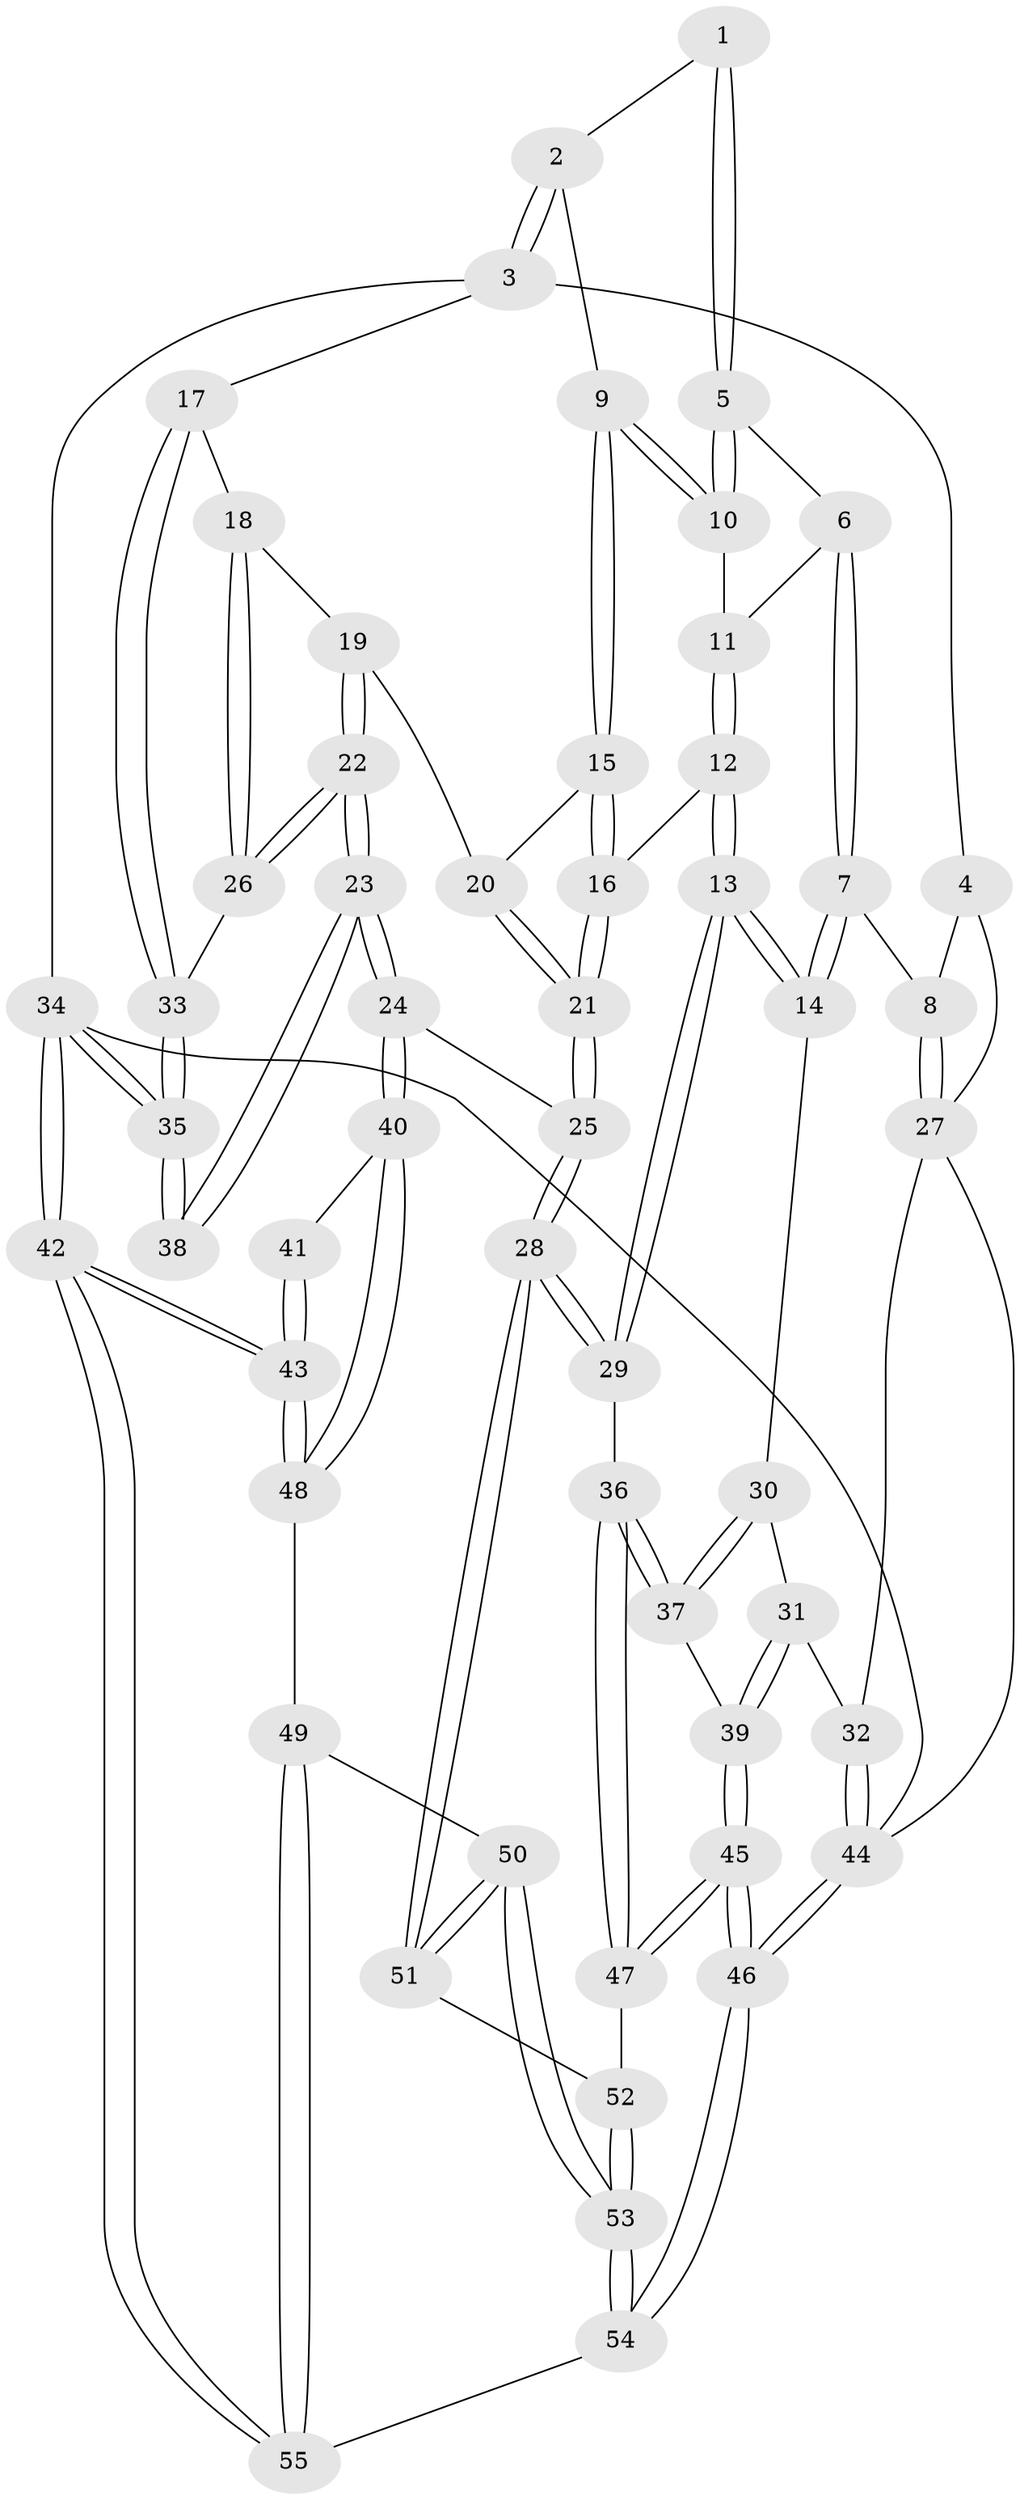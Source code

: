 // coarse degree distribution, {4: 0.3157894736842105, 5: 0.39473684210526316, 6: 0.13157894736842105, 3: 0.13157894736842105, 8: 0.02631578947368421}
// Generated by graph-tools (version 1.1) at 2025/05/03/04/25 22:05:47]
// undirected, 55 vertices, 134 edges
graph export_dot {
graph [start="1"]
  node [color=gray90,style=filled];
  1 [pos="+0.6481062197367468+0"];
  2 [pos="+0.7202974039368774+0"];
  3 [pos="+1+0"];
  4 [pos="+0.3004974110483904+0"];
  5 [pos="+0.5963655500271222+0.03226014225705813"];
  6 [pos="+0.5209523706312869+0.18754150327023678"];
  7 [pos="+0.36807641051950096+0.28509358224355136"];
  8 [pos="+0.23580280711352883+0.1714967208543305"];
  9 [pos="+0.7116957327486434+0.24536741887693583"];
  10 [pos="+0.6943086123781945+0.2429164121082249"];
  11 [pos="+0.6411933526223098+0.24729706679895022"];
  12 [pos="+0.5903793144456946+0.3855713582653002"];
  13 [pos="+0.48413696572396747+0.421090111142215"];
  14 [pos="+0.376483743055911+0.31622059622619786"];
  15 [pos="+0.7219236157593407+0.2517393479515628"];
  16 [pos="+0.6228418438226371+0.38805525642166827"];
  17 [pos="+1+0"];
  18 [pos="+0.9363837487368738+0.18793574309623362"];
  19 [pos="+0.7802777740849997+0.27326127855612614"];
  20 [pos="+0.7763172703093523+0.2736624062690979"];
  21 [pos="+0.6997538125900155+0.41061810979820496"];
  22 [pos="+0.8534974719653435+0.48085183815392657"];
  23 [pos="+0.83575175443441+0.5445687198152567"];
  24 [pos="+0.7950683585027081+0.5702451393807918"];
  25 [pos="+0.7928128172425842+0.5700822958884914"];
  26 [pos="+0.8562617602471898+0.47715356087152905"];
  27 [pos="+0+0.2833648480459814"];
  28 [pos="+0.6281308027740343+0.630231922484899"];
  29 [pos="+0.49721557725645177+0.480579845897524"];
  30 [pos="+0.28561636780909994+0.4419234870623523"];
  31 [pos="+0.1067267600836456+0.5315096715076746"];
  32 [pos="+0+0.44712587831232403"];
  33 [pos="+1+0.1505624308919232"];
  34 [pos="+1+1"];
  35 [pos="+1+0.5507764816350038"];
  36 [pos="+0.3458669998791074+0.6421220804053873"];
  37 [pos="+0.3275983676261813+0.6266043615667126"];
  38 [pos="+1+0.5626675941257616"];
  39 [pos="+0.1437185998034359+0.5906529833876573"];
  40 [pos="+0.8529792546542777+0.7183054738692496"];
  41 [pos="+0.9796608297323651+0.6619189731679019"];
  42 [pos="+1+1"];
  43 [pos="+0.9125690305812222+0.83064622447416"];
  44 [pos="+0+1"];
  45 [pos="+0.1466568533804474+0.791814187932057"];
  46 [pos="+0+1"];
  47 [pos="+0.35321453109244233+0.676273087894995"];
  48 [pos="+0.8795159462614413+0.7984832874924641"];
  49 [pos="+0.6671138086327365+0.8228450348724397"];
  50 [pos="+0.6223971286398459+0.7758408209693027"];
  51 [pos="+0.6202989404116335+0.6482282593396644"];
  52 [pos="+0.38780741749508224+0.7129156740681946"];
  53 [pos="+0.414839668538411+0.905204459622419"];
  54 [pos="+0.322157914146675+1"];
  55 [pos="+0.7055461179635457+1"];
  1 -- 2;
  1 -- 5;
  1 -- 5;
  2 -- 3;
  2 -- 3;
  2 -- 9;
  3 -- 4;
  3 -- 17;
  3 -- 34;
  4 -- 8;
  4 -- 27;
  5 -- 6;
  5 -- 10;
  5 -- 10;
  6 -- 7;
  6 -- 7;
  6 -- 11;
  7 -- 8;
  7 -- 14;
  7 -- 14;
  8 -- 27;
  8 -- 27;
  9 -- 10;
  9 -- 10;
  9 -- 15;
  9 -- 15;
  10 -- 11;
  11 -- 12;
  11 -- 12;
  12 -- 13;
  12 -- 13;
  12 -- 16;
  13 -- 14;
  13 -- 14;
  13 -- 29;
  13 -- 29;
  14 -- 30;
  15 -- 16;
  15 -- 16;
  15 -- 20;
  16 -- 21;
  16 -- 21;
  17 -- 18;
  17 -- 33;
  17 -- 33;
  18 -- 19;
  18 -- 26;
  18 -- 26;
  19 -- 20;
  19 -- 22;
  19 -- 22;
  20 -- 21;
  20 -- 21;
  21 -- 25;
  21 -- 25;
  22 -- 23;
  22 -- 23;
  22 -- 26;
  22 -- 26;
  23 -- 24;
  23 -- 24;
  23 -- 38;
  23 -- 38;
  24 -- 25;
  24 -- 40;
  24 -- 40;
  25 -- 28;
  25 -- 28;
  26 -- 33;
  27 -- 32;
  27 -- 44;
  28 -- 29;
  28 -- 29;
  28 -- 51;
  28 -- 51;
  29 -- 36;
  30 -- 31;
  30 -- 37;
  30 -- 37;
  31 -- 32;
  31 -- 39;
  31 -- 39;
  32 -- 44;
  32 -- 44;
  33 -- 35;
  33 -- 35;
  34 -- 35;
  34 -- 35;
  34 -- 42;
  34 -- 42;
  34 -- 44;
  35 -- 38;
  35 -- 38;
  36 -- 37;
  36 -- 37;
  36 -- 47;
  36 -- 47;
  37 -- 39;
  39 -- 45;
  39 -- 45;
  40 -- 41;
  40 -- 48;
  40 -- 48;
  41 -- 43;
  41 -- 43;
  42 -- 43;
  42 -- 43;
  42 -- 55;
  42 -- 55;
  43 -- 48;
  43 -- 48;
  44 -- 46;
  44 -- 46;
  45 -- 46;
  45 -- 46;
  45 -- 47;
  45 -- 47;
  46 -- 54;
  46 -- 54;
  47 -- 52;
  48 -- 49;
  49 -- 50;
  49 -- 55;
  49 -- 55;
  50 -- 51;
  50 -- 51;
  50 -- 53;
  50 -- 53;
  51 -- 52;
  52 -- 53;
  52 -- 53;
  53 -- 54;
  53 -- 54;
  54 -- 55;
}

